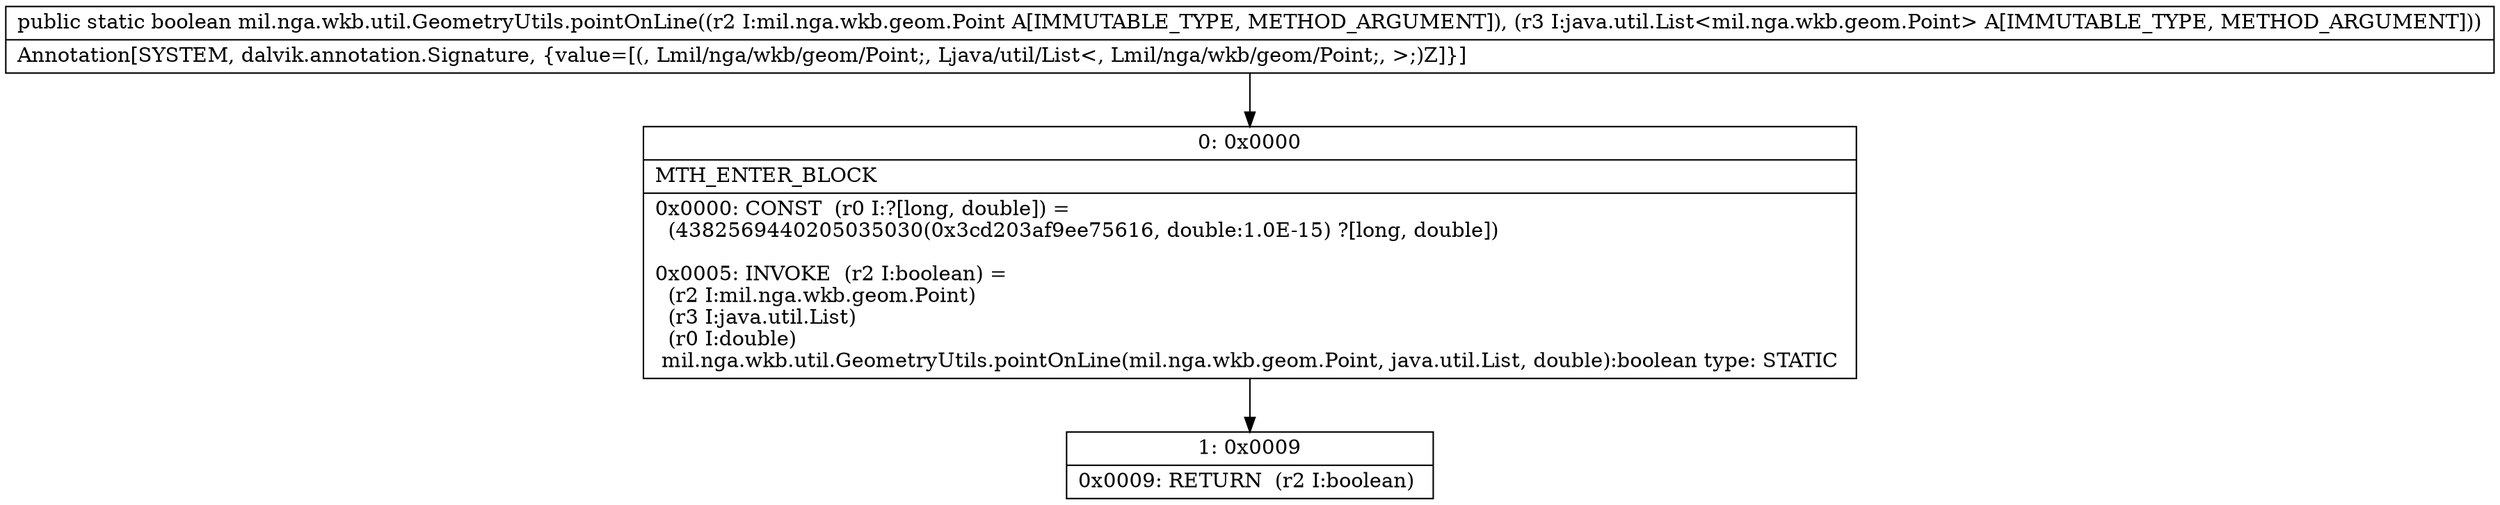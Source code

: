 digraph "CFG formil.nga.wkb.util.GeometryUtils.pointOnLine(Lmil\/nga\/wkb\/geom\/Point;Ljava\/util\/List;)Z" {
Node_0 [shape=record,label="{0\:\ 0x0000|MTH_ENTER_BLOCK\l|0x0000: CONST  (r0 I:?[long, double]) = \l  (4382569440205035030(0x3cd203af9ee75616, double:1.0E\-15) ?[long, double])\l \l0x0005: INVOKE  (r2 I:boolean) = \l  (r2 I:mil.nga.wkb.geom.Point)\l  (r3 I:java.util.List)\l  (r0 I:double)\l mil.nga.wkb.util.GeometryUtils.pointOnLine(mil.nga.wkb.geom.Point, java.util.List, double):boolean type: STATIC \l}"];
Node_1 [shape=record,label="{1\:\ 0x0009|0x0009: RETURN  (r2 I:boolean) \l}"];
MethodNode[shape=record,label="{public static boolean mil.nga.wkb.util.GeometryUtils.pointOnLine((r2 I:mil.nga.wkb.geom.Point A[IMMUTABLE_TYPE, METHOD_ARGUMENT]), (r3 I:java.util.List\<mil.nga.wkb.geom.Point\> A[IMMUTABLE_TYPE, METHOD_ARGUMENT]))  | Annotation[SYSTEM, dalvik.annotation.Signature, \{value=[(, Lmil\/nga\/wkb\/geom\/Point;, Ljava\/util\/List\<, Lmil\/nga\/wkb\/geom\/Point;, \>;)Z]\}]\l}"];
MethodNode -> Node_0;
Node_0 -> Node_1;
}

